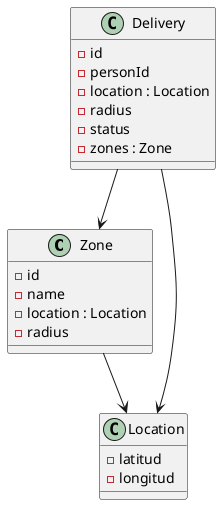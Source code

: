 @startuml Diagrama_de_clases_zona
class Zone{
    - id
    - name
    - location : Location
    - radius
}

class Delivery{
    - id
    - personId
    - location : Location
    - radius
    - status
    - zones : Zone
}

class Location{
    - latitud
    - longitud
}

Zone --> Location
Delivery --> Location
Delivery --> Zone
@enduml